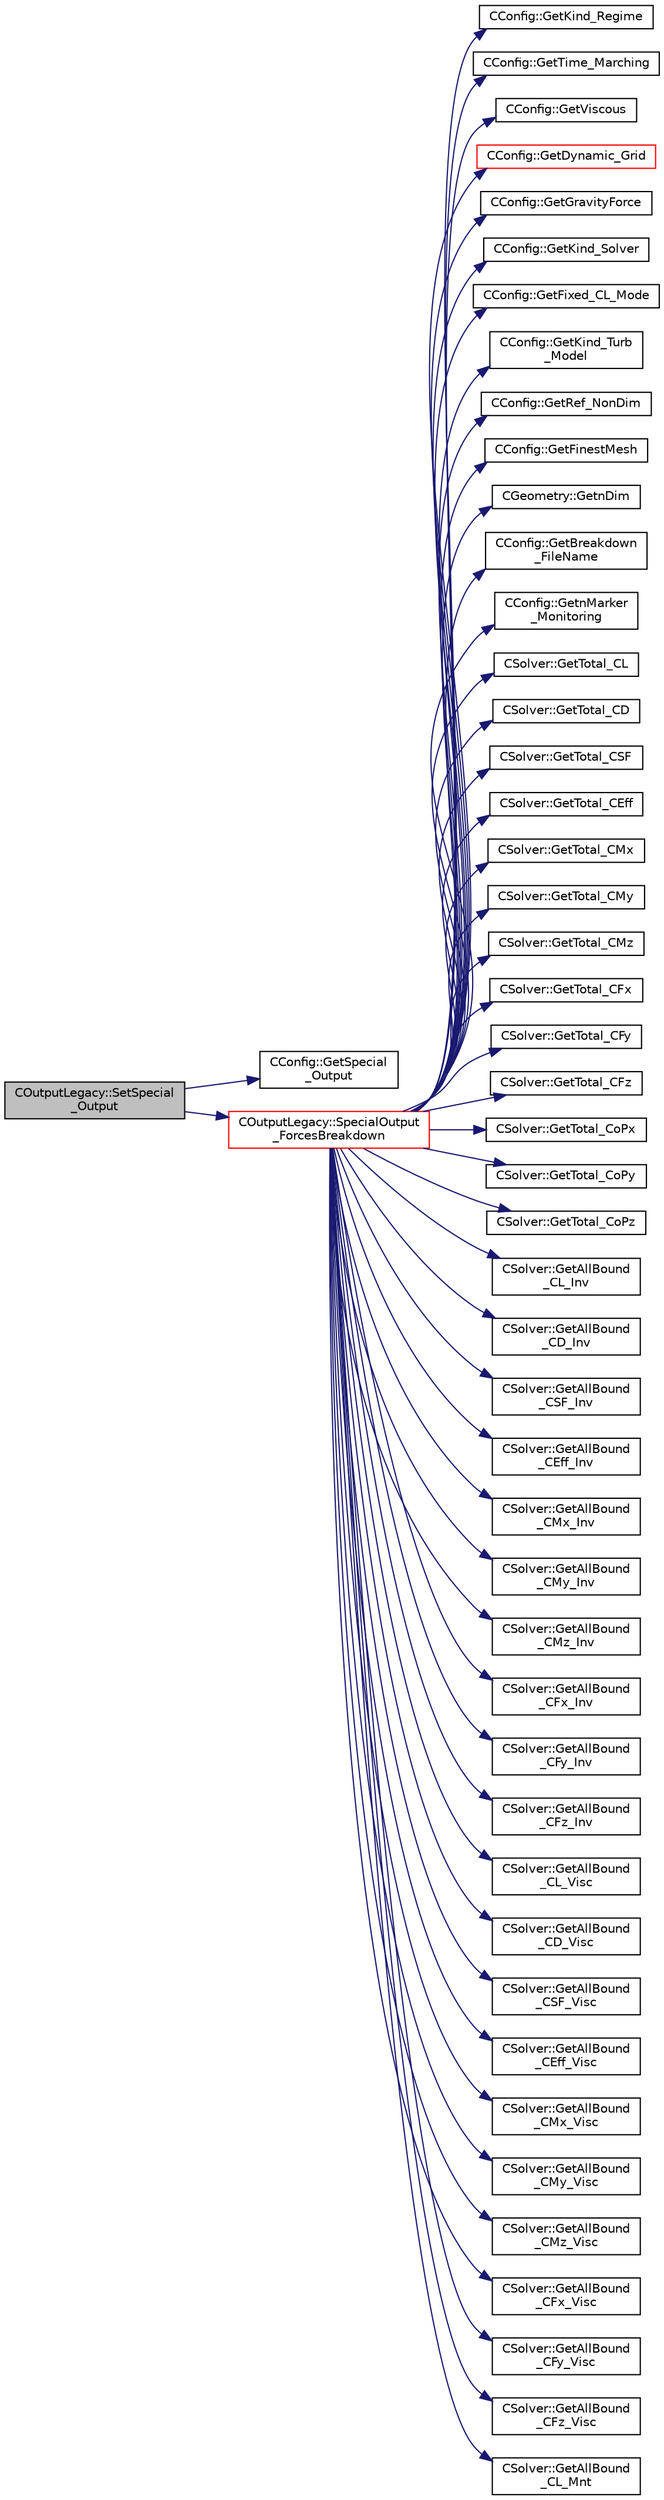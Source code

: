 digraph "COutputLegacy::SetSpecial_Output"
{
  edge [fontname="Helvetica",fontsize="10",labelfontname="Helvetica",labelfontsize="10"];
  node [fontname="Helvetica",fontsize="10",shape=record];
  rankdir="LR";
  Node1718 [label="COutputLegacy::SetSpecial\l_Output",height=0.2,width=0.4,color="black", fillcolor="grey75", style="filled", fontcolor="black"];
  Node1718 -> Node1719 [color="midnightblue",fontsize="10",style="solid",fontname="Helvetica"];
  Node1719 [label="CConfig::GetSpecial\l_Output",height=0.2,width=0.4,color="black", fillcolor="white", style="filled",URL="$class_c_config.html#a5f0817bcc391df458eefd9144522acc3",tooltip="Check if the special output is written. "];
  Node1718 -> Node1720 [color="midnightblue",fontsize="10",style="solid",fontname="Helvetica"];
  Node1720 [label="COutputLegacy::SpecialOutput\l_ForcesBreakdown",height=0.2,width=0.4,color="red", fillcolor="white", style="filled",URL="$class_c_output_legacy.html#ab1ca98c0c4b16e9b75f06744e10d47c8",tooltip="Write the history file and the convergence on the screen for serial computations. ..."];
  Node1720 -> Node1721 [color="midnightblue",fontsize="10",style="solid",fontname="Helvetica"];
  Node1721 [label="CConfig::GetKind_Regime",height=0.2,width=0.4,color="black", fillcolor="white", style="filled",URL="$class_c_config.html#a66ca7e620390a81cd49cd0a00716128e",tooltip="Governing equations of the flow (it can be different from the run time equation). ..."];
  Node1720 -> Node1722 [color="midnightblue",fontsize="10",style="solid",fontname="Helvetica"];
  Node1722 [label="CConfig::GetTime_Marching",height=0.2,width=0.4,color="black", fillcolor="white", style="filled",URL="$class_c_config.html#a864d499ce740184803607801c47abda7",tooltip="Provides information about the time integration, and change the write in the output files information..."];
  Node1720 -> Node1723 [color="midnightblue",fontsize="10",style="solid",fontname="Helvetica"];
  Node1723 [label="CConfig::GetViscous",height=0.2,width=0.4,color="black", fillcolor="white", style="filled",URL="$class_c_config.html#a2e9af0bd3e1f5ed865e81b627e94a662",tooltip="Determines if problem is viscous. "];
  Node1720 -> Node1724 [color="midnightblue",fontsize="10",style="solid",fontname="Helvetica"];
  Node1724 [label="CConfig::GetDynamic_Grid",height=0.2,width=0.4,color="red", fillcolor="white", style="filled",URL="$class_c_config.html#aec128f3c410ba39efff14e6e4ae2db13",tooltip="Get information about dynamic grids. "];
  Node1720 -> Node1726 [color="midnightblue",fontsize="10",style="solid",fontname="Helvetica"];
  Node1726 [label="CConfig::GetGravityForce",height=0.2,width=0.4,color="black", fillcolor="white", style="filled",URL="$class_c_config.html#a6a90381cd849fe5f72ce65a31da3d236",tooltip="Get information about the gravity force. "];
  Node1720 -> Node1727 [color="midnightblue",fontsize="10",style="solid",fontname="Helvetica"];
  Node1727 [label="CConfig::GetKind_Solver",height=0.2,width=0.4,color="black", fillcolor="white", style="filled",URL="$class_c_config.html#a0e2628fc803f14ec6179427ee02e8655",tooltip="Governing equations of the flow (it can be different from the run time equation). ..."];
  Node1720 -> Node1728 [color="midnightblue",fontsize="10",style="solid",fontname="Helvetica"];
  Node1728 [label="CConfig::GetFixed_CL_Mode",height=0.2,width=0.4,color="black", fillcolor="white", style="filled",URL="$class_c_config.html#abd97282665d4d8885078aac10735e708",tooltip="Get information about whether to use fixed CL mode. "];
  Node1720 -> Node1729 [color="midnightblue",fontsize="10",style="solid",fontname="Helvetica"];
  Node1729 [label="CConfig::GetKind_Turb\l_Model",height=0.2,width=0.4,color="black", fillcolor="white", style="filled",URL="$class_c_config.html#a40aaed07fc5844d505d2c0b7076594d7",tooltip="Get the kind of the turbulence model. "];
  Node1720 -> Node1730 [color="midnightblue",fontsize="10",style="solid",fontname="Helvetica"];
  Node1730 [label="CConfig::GetRef_NonDim",height=0.2,width=0.4,color="black", fillcolor="white", style="filled",URL="$class_c_config.html#aac9fcd40a51d17b6f7a296126b62caf9",tooltip="Get the kind of non-dimensionalization. "];
  Node1720 -> Node1731 [color="midnightblue",fontsize="10",style="solid",fontname="Helvetica"];
  Node1731 [label="CConfig::GetFinestMesh",height=0.2,width=0.4,color="black", fillcolor="white", style="filled",URL="$class_c_config.html#af34d9f3a4cd6ac06a8f2862efad97a27",tooltip="Get the index of the finest grid. "];
  Node1720 -> Node1732 [color="midnightblue",fontsize="10",style="solid",fontname="Helvetica"];
  Node1732 [label="CGeometry::GetnDim",height=0.2,width=0.4,color="black", fillcolor="white", style="filled",URL="$class_c_geometry.html#a2af01006c0c4f74ba089582f1a3587fe",tooltip="Get number of coordinates. "];
  Node1720 -> Node1733 [color="midnightblue",fontsize="10",style="solid",fontname="Helvetica"];
  Node1733 [label="CConfig::GetBreakdown\l_FileName",height=0.2,width=0.4,color="black", fillcolor="white", style="filled",URL="$class_c_config.html#ad27d5d12f980bf5b439aac0f8e2200a6",tooltip="Get the name of the file with the forces breakdown of the problem. "];
  Node1720 -> Node1734 [color="midnightblue",fontsize="10",style="solid",fontname="Helvetica"];
  Node1734 [label="CConfig::GetnMarker\l_Monitoring",height=0.2,width=0.4,color="black", fillcolor="white", style="filled",URL="$class_c_config.html#a62a92b26c1300323f4a4a035ec19af1a",tooltip="Get the total number of monitoring markers. "];
  Node1720 -> Node1735 [color="midnightblue",fontsize="10",style="solid",fontname="Helvetica"];
  Node1735 [label="CSolver::GetTotal_CL",height=0.2,width=0.4,color="black", fillcolor="white", style="filled",URL="$class_c_solver.html#a5906c2d5d62b8d42c46eee1c3b10de45",tooltip="A virtual member. "];
  Node1720 -> Node1736 [color="midnightblue",fontsize="10",style="solid",fontname="Helvetica"];
  Node1736 [label="CSolver::GetTotal_CD",height=0.2,width=0.4,color="black", fillcolor="white", style="filled",URL="$class_c_solver.html#a2de51adfd0ff0405b84131c77015ffd1",tooltip="A virtual member. "];
  Node1720 -> Node1737 [color="midnightblue",fontsize="10",style="solid",fontname="Helvetica"];
  Node1737 [label="CSolver::GetTotal_CSF",height=0.2,width=0.4,color="black", fillcolor="white", style="filled",URL="$class_c_solver.html#a8f318a49d72bd8220e1b4b247d40e3ec",tooltip="A virtual member. "];
  Node1720 -> Node1738 [color="midnightblue",fontsize="10",style="solid",fontname="Helvetica"];
  Node1738 [label="CSolver::GetTotal_CEff",height=0.2,width=0.4,color="black", fillcolor="white", style="filled",URL="$class_c_solver.html#a680bce124e33f0b146811cbd6a17977d",tooltip="A virtual member. "];
  Node1720 -> Node1739 [color="midnightblue",fontsize="10",style="solid",fontname="Helvetica"];
  Node1739 [label="CSolver::GetTotal_CMx",height=0.2,width=0.4,color="black", fillcolor="white", style="filled",URL="$class_c_solver.html#ab1b70f2f23cd7182aabed2345acf972a",tooltip="A virtual member. "];
  Node1720 -> Node1740 [color="midnightblue",fontsize="10",style="solid",fontname="Helvetica"];
  Node1740 [label="CSolver::GetTotal_CMy",height=0.2,width=0.4,color="black", fillcolor="white", style="filled",URL="$class_c_solver.html#a1e2ee41721815352e3a19bb590efa5f7",tooltip="A virtual member. "];
  Node1720 -> Node1741 [color="midnightblue",fontsize="10",style="solid",fontname="Helvetica"];
  Node1741 [label="CSolver::GetTotal_CMz",height=0.2,width=0.4,color="black", fillcolor="white", style="filled",URL="$class_c_solver.html#a1cd31e36c65bd9538dc697a4571c2eeb",tooltip="A virtual member. "];
  Node1720 -> Node1742 [color="midnightblue",fontsize="10",style="solid",fontname="Helvetica"];
  Node1742 [label="CSolver::GetTotal_CFx",height=0.2,width=0.4,color="black", fillcolor="white", style="filled",URL="$class_c_solver.html#a67d6b5a665402612b880557a8118e5a9",tooltip="A virtual member. "];
  Node1720 -> Node1743 [color="midnightblue",fontsize="10",style="solid",fontname="Helvetica"];
  Node1743 [label="CSolver::GetTotal_CFy",height=0.2,width=0.4,color="black", fillcolor="white", style="filled",URL="$class_c_solver.html#a7ddfae4b2db400ebca46189f9ec1510e",tooltip="A virtual member. "];
  Node1720 -> Node1744 [color="midnightblue",fontsize="10",style="solid",fontname="Helvetica"];
  Node1744 [label="CSolver::GetTotal_CFz",height=0.2,width=0.4,color="black", fillcolor="white", style="filled",URL="$class_c_solver.html#ac9e1b55ef0af41f9631d16319fe8d2db",tooltip="A virtual member. "];
  Node1720 -> Node1745 [color="midnightblue",fontsize="10",style="solid",fontname="Helvetica"];
  Node1745 [label="CSolver::GetTotal_CoPx",height=0.2,width=0.4,color="black", fillcolor="white", style="filled",URL="$class_c_solver.html#a0f54e042e1901f49b4884882e12272b8",tooltip="A virtual member. "];
  Node1720 -> Node1746 [color="midnightblue",fontsize="10",style="solid",fontname="Helvetica"];
  Node1746 [label="CSolver::GetTotal_CoPy",height=0.2,width=0.4,color="black", fillcolor="white", style="filled",URL="$class_c_solver.html#abf475f8e7f13f0556a85d1c4141e4b0e",tooltip="A virtual member. "];
  Node1720 -> Node1747 [color="midnightblue",fontsize="10",style="solid",fontname="Helvetica"];
  Node1747 [label="CSolver::GetTotal_CoPz",height=0.2,width=0.4,color="black", fillcolor="white", style="filled",URL="$class_c_solver.html#aa3872b3b65b53e5d901f622f94d7718a",tooltip="A virtual member. "];
  Node1720 -> Node1748 [color="midnightblue",fontsize="10",style="solid",fontname="Helvetica"];
  Node1748 [label="CSolver::GetAllBound\l_CL_Inv",height=0.2,width=0.4,color="black", fillcolor="white", style="filled",URL="$class_c_solver.html#a9e127c1835e60039a15cfb4b5d3886e6",tooltip="A virtual member. "];
  Node1720 -> Node1749 [color="midnightblue",fontsize="10",style="solid",fontname="Helvetica"];
  Node1749 [label="CSolver::GetAllBound\l_CD_Inv",height=0.2,width=0.4,color="black", fillcolor="white", style="filled",URL="$class_c_solver.html#a4685797c8803c92a211524f945973b21",tooltip="A virtual member. "];
  Node1720 -> Node1750 [color="midnightblue",fontsize="10",style="solid",fontname="Helvetica"];
  Node1750 [label="CSolver::GetAllBound\l_CSF_Inv",height=0.2,width=0.4,color="black", fillcolor="white", style="filled",URL="$class_c_solver.html#afbbc52e1b79806f9a45a117021c86741",tooltip="A virtual member. "];
  Node1720 -> Node1751 [color="midnightblue",fontsize="10",style="solid",fontname="Helvetica"];
  Node1751 [label="CSolver::GetAllBound\l_CEff_Inv",height=0.2,width=0.4,color="black", fillcolor="white", style="filled",URL="$class_c_solver.html#ac820e044508bc3f54cc4bcde79feb7ec",tooltip="A virtual member. "];
  Node1720 -> Node1752 [color="midnightblue",fontsize="10",style="solid",fontname="Helvetica"];
  Node1752 [label="CSolver::GetAllBound\l_CMx_Inv",height=0.2,width=0.4,color="black", fillcolor="white", style="filled",URL="$class_c_solver.html#acb98e96e9ad61de43f07a0d629f3ba43",tooltip="A virtual member. "];
  Node1720 -> Node1753 [color="midnightblue",fontsize="10",style="solid",fontname="Helvetica"];
  Node1753 [label="CSolver::GetAllBound\l_CMy_Inv",height=0.2,width=0.4,color="black", fillcolor="white", style="filled",URL="$class_c_solver.html#a6869169d62bfb0c88cc2893d2e963bd4",tooltip="A virtual member. "];
  Node1720 -> Node1754 [color="midnightblue",fontsize="10",style="solid",fontname="Helvetica"];
  Node1754 [label="CSolver::GetAllBound\l_CMz_Inv",height=0.2,width=0.4,color="black", fillcolor="white", style="filled",URL="$class_c_solver.html#ae858656da432819bb1ecacb9c100c091",tooltip="A virtual member. "];
  Node1720 -> Node1755 [color="midnightblue",fontsize="10",style="solid",fontname="Helvetica"];
  Node1755 [label="CSolver::GetAllBound\l_CFx_Inv",height=0.2,width=0.4,color="black", fillcolor="white", style="filled",URL="$class_c_solver.html#a756d36a70285ea78d5faf31db7f6a62f",tooltip="A virtual member. "];
  Node1720 -> Node1756 [color="midnightblue",fontsize="10",style="solid",fontname="Helvetica"];
  Node1756 [label="CSolver::GetAllBound\l_CFy_Inv",height=0.2,width=0.4,color="black", fillcolor="white", style="filled",URL="$class_c_solver.html#a33fc8fc319bca636b344985f798d1144",tooltip="A virtual member. "];
  Node1720 -> Node1757 [color="midnightblue",fontsize="10",style="solid",fontname="Helvetica"];
  Node1757 [label="CSolver::GetAllBound\l_CFz_Inv",height=0.2,width=0.4,color="black", fillcolor="white", style="filled",URL="$class_c_solver.html#a109767bb218fc4ab6d9e244f40bb6c98",tooltip="A virtual member. "];
  Node1720 -> Node1758 [color="midnightblue",fontsize="10",style="solid",fontname="Helvetica"];
  Node1758 [label="CSolver::GetAllBound\l_CL_Visc",height=0.2,width=0.4,color="black", fillcolor="white", style="filled",URL="$class_c_solver.html#a52bd220d084a0f358bfa7a1ebd498b1c",tooltip="A virtual member. "];
  Node1720 -> Node1759 [color="midnightblue",fontsize="10",style="solid",fontname="Helvetica"];
  Node1759 [label="CSolver::GetAllBound\l_CD_Visc",height=0.2,width=0.4,color="black", fillcolor="white", style="filled",URL="$class_c_solver.html#a6de984953e5370c2605432ab20944312",tooltip="A virtual member. "];
  Node1720 -> Node1760 [color="midnightblue",fontsize="10",style="solid",fontname="Helvetica"];
  Node1760 [label="CSolver::GetAllBound\l_CSF_Visc",height=0.2,width=0.4,color="black", fillcolor="white", style="filled",URL="$class_c_solver.html#ab5e909b6b2b41a23271e68b56819b327",tooltip="A virtual member. "];
  Node1720 -> Node1761 [color="midnightblue",fontsize="10",style="solid",fontname="Helvetica"];
  Node1761 [label="CSolver::GetAllBound\l_CEff_Visc",height=0.2,width=0.4,color="black", fillcolor="white", style="filled",URL="$class_c_solver.html#a29e078eb32ece6abdfc61b11ab2c1530",tooltip="A virtual member. "];
  Node1720 -> Node1762 [color="midnightblue",fontsize="10",style="solid",fontname="Helvetica"];
  Node1762 [label="CSolver::GetAllBound\l_CMx_Visc",height=0.2,width=0.4,color="black", fillcolor="white", style="filled",URL="$class_c_solver.html#a4851a5d7b99f5496b077224011fa9602",tooltip="A virtual member. "];
  Node1720 -> Node1763 [color="midnightblue",fontsize="10",style="solid",fontname="Helvetica"];
  Node1763 [label="CSolver::GetAllBound\l_CMy_Visc",height=0.2,width=0.4,color="black", fillcolor="white", style="filled",URL="$class_c_solver.html#a7b752573e0260a9238148ecda4f9d072",tooltip="A virtual member. "];
  Node1720 -> Node1764 [color="midnightblue",fontsize="10",style="solid",fontname="Helvetica"];
  Node1764 [label="CSolver::GetAllBound\l_CMz_Visc",height=0.2,width=0.4,color="black", fillcolor="white", style="filled",URL="$class_c_solver.html#a526e4eafee9607eb2315345750de2793",tooltip="A virtual member. "];
  Node1720 -> Node1765 [color="midnightblue",fontsize="10",style="solid",fontname="Helvetica"];
  Node1765 [label="CSolver::GetAllBound\l_CFx_Visc",height=0.2,width=0.4,color="black", fillcolor="white", style="filled",URL="$class_c_solver.html#a40c17cdeb2594d5b73d0ae936dc8d91a",tooltip="A virtual member. "];
  Node1720 -> Node1766 [color="midnightblue",fontsize="10",style="solid",fontname="Helvetica"];
  Node1766 [label="CSolver::GetAllBound\l_CFy_Visc",height=0.2,width=0.4,color="black", fillcolor="white", style="filled",URL="$class_c_solver.html#a6d430abbb8c17e744fae1495c42fa3b2",tooltip="A virtual member. "];
  Node1720 -> Node1767 [color="midnightblue",fontsize="10",style="solid",fontname="Helvetica"];
  Node1767 [label="CSolver::GetAllBound\l_CFz_Visc",height=0.2,width=0.4,color="black", fillcolor="white", style="filled",URL="$class_c_solver.html#adbe1a16206d17813e69c536e58b07a15",tooltip="A virtual member. "];
  Node1720 -> Node1768 [color="midnightblue",fontsize="10",style="solid",fontname="Helvetica"];
  Node1768 [label="CSolver::GetAllBound\l_CL_Mnt",height=0.2,width=0.4,color="black", fillcolor="white", style="filled",URL="$class_c_solver.html#afbe3170b26530024f1bf41743064ed5d",tooltip="A virtual member. "];
}
